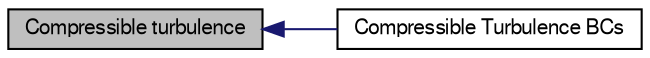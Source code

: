 digraph "Compressible turbulence"
{
  bgcolor="transparent";
  edge [fontname="FreeSans",fontsize="10",labelfontname="FreeSans",labelfontsize="10"];
  node [fontname="FreeSans",fontsize="10",shape=record];
  rankdir=LR;
  Node0 [label="Compressible turbulence",height=0.2,width=0.4,color="black", fillcolor="grey75", style="filled" fontcolor="black"];
  Node1 [label="Compressible Turbulence BCs",height=0.2,width=0.4,color="black",URL="$a10354.html"];
  Node0->Node1 [shape=plaintext, color="midnightblue", dir="back", style="solid"];
}
